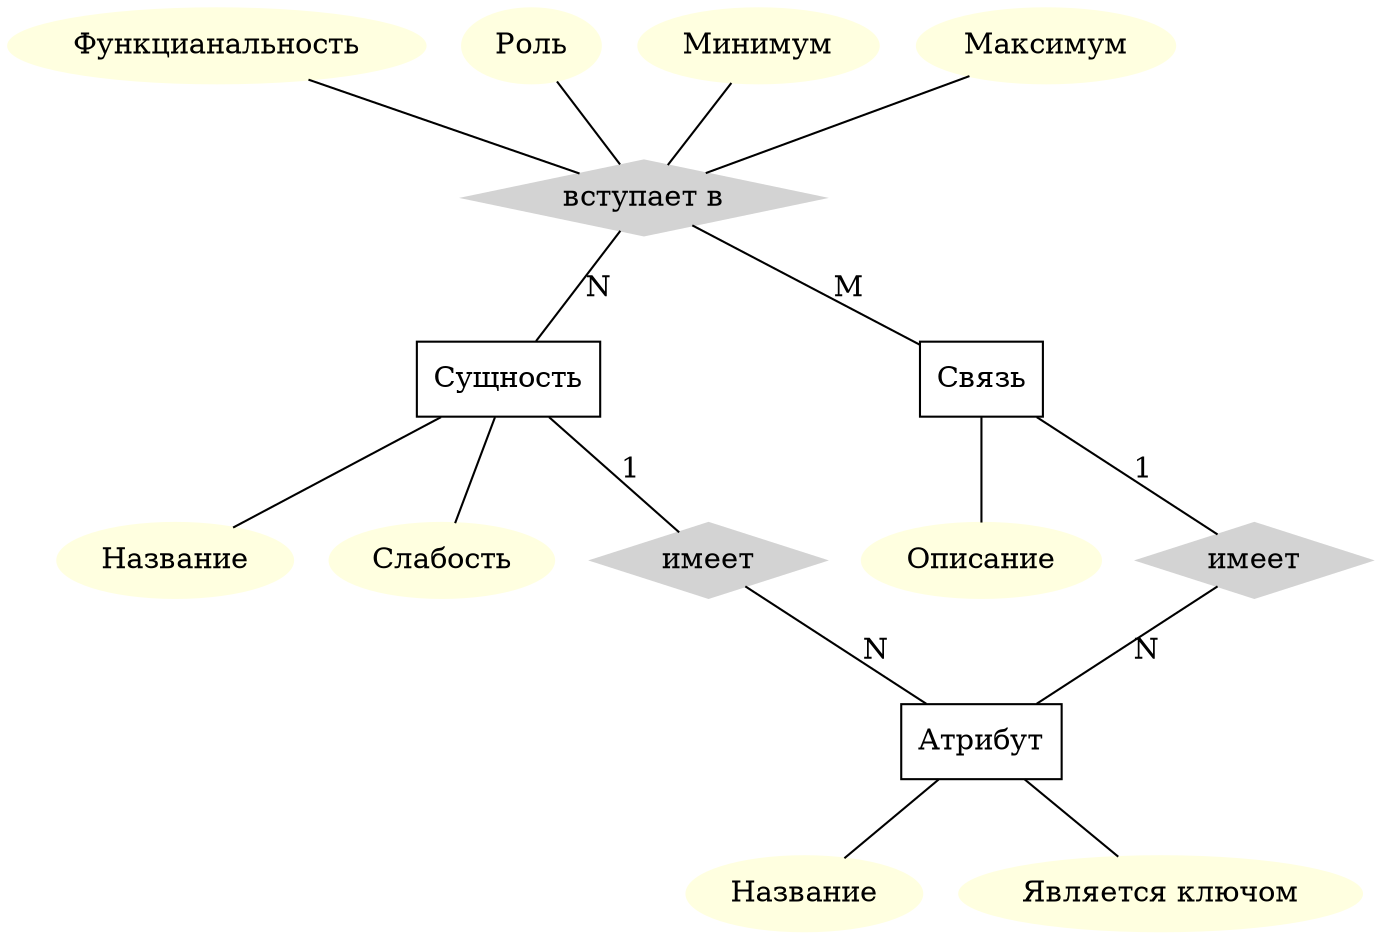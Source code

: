 graph ER {
  node [shape=box];
  Сущность Связь Атрибут;

  node [shape=ellipse, style=filled, color=lightyellow];
  Название Слабость;
  Сущность -- {Название Слабость};
  Описание;
  Связь -- Описание;
  Название_1 [label="Название"] "Является ключом";
  Атрибут -- {Название_1 "Является ключом"};

  имеет_1 [shape=diamond, style=filled, color=lightgrey, label="имеет"];
  имеет_2 [shape=diamond, style=filled, color=lightgrey, label="имеет"];
  Сущность -- имеет_1 [label="1"];
  имеет_1 -- Атрибут [label="N"];
  Связь -- имеет_2 [label="1"];
  имеет_2 -- Атрибут [label="N"];

  связана [shape=diamond, style=filled, color=lightgrey, label="вступает в"];
  Функцианальность Роль Минимум Максимум;
  связана -- Сущность [label="N"];
  связана -- Связь [label="M"];
  {Функцианальность Роль Минимум Максимум} -- связана [dir=none];
}
